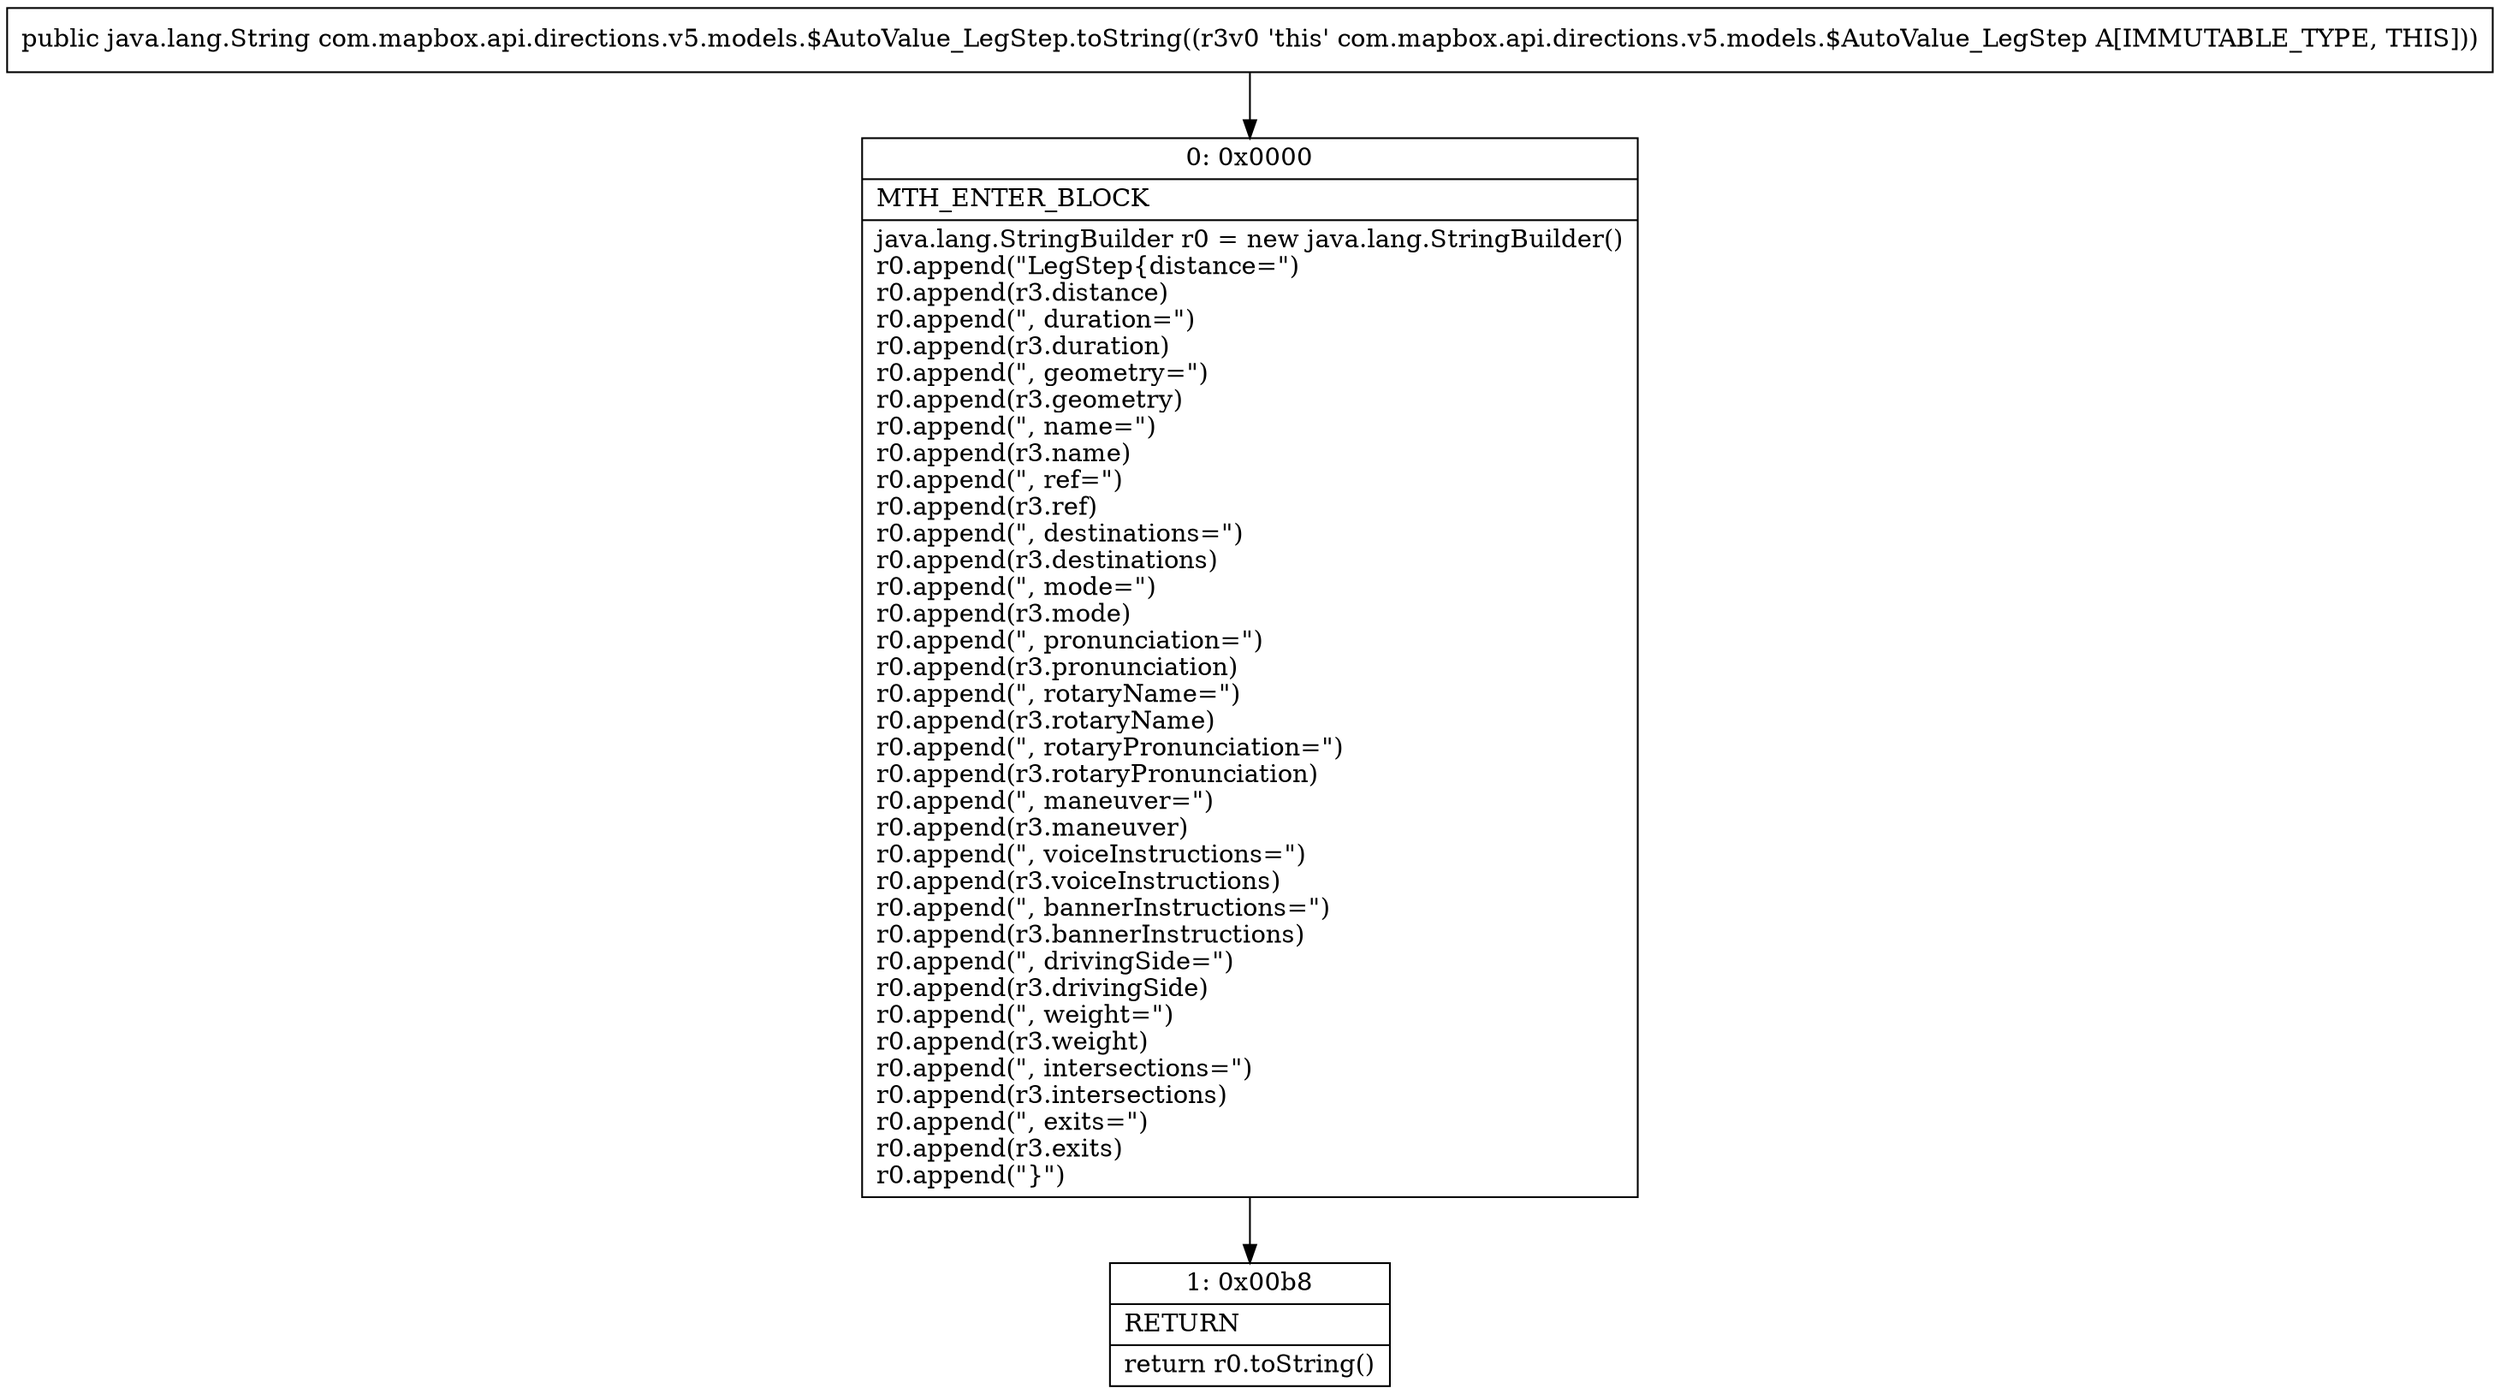 digraph "CFG forcom.mapbox.api.directions.v5.models.$AutoValue_LegStep.toString()Ljava\/lang\/String;" {
Node_0 [shape=record,label="{0\:\ 0x0000|MTH_ENTER_BLOCK\l|java.lang.StringBuilder r0 = new java.lang.StringBuilder()\lr0.append(\"LegStep\{distance=\")\lr0.append(r3.distance)\lr0.append(\", duration=\")\lr0.append(r3.duration)\lr0.append(\", geometry=\")\lr0.append(r3.geometry)\lr0.append(\", name=\")\lr0.append(r3.name)\lr0.append(\", ref=\")\lr0.append(r3.ref)\lr0.append(\", destinations=\")\lr0.append(r3.destinations)\lr0.append(\", mode=\")\lr0.append(r3.mode)\lr0.append(\", pronunciation=\")\lr0.append(r3.pronunciation)\lr0.append(\", rotaryName=\")\lr0.append(r3.rotaryName)\lr0.append(\", rotaryPronunciation=\")\lr0.append(r3.rotaryPronunciation)\lr0.append(\", maneuver=\")\lr0.append(r3.maneuver)\lr0.append(\", voiceInstructions=\")\lr0.append(r3.voiceInstructions)\lr0.append(\", bannerInstructions=\")\lr0.append(r3.bannerInstructions)\lr0.append(\", drivingSide=\")\lr0.append(r3.drivingSide)\lr0.append(\", weight=\")\lr0.append(r3.weight)\lr0.append(\", intersections=\")\lr0.append(r3.intersections)\lr0.append(\", exits=\")\lr0.append(r3.exits)\lr0.append(\"\}\")\l}"];
Node_1 [shape=record,label="{1\:\ 0x00b8|RETURN\l|return r0.toString()\l}"];
MethodNode[shape=record,label="{public java.lang.String com.mapbox.api.directions.v5.models.$AutoValue_LegStep.toString((r3v0 'this' com.mapbox.api.directions.v5.models.$AutoValue_LegStep A[IMMUTABLE_TYPE, THIS])) }"];
MethodNode -> Node_0;
Node_0 -> Node_1;
}

